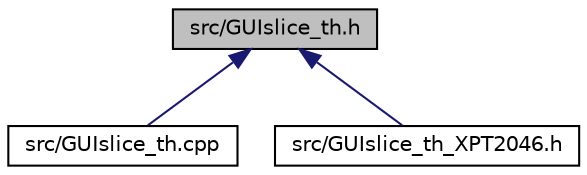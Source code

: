 digraph "src/GUIslice_th.h"
{
  edge [fontname="Helvetica",fontsize="10",labelfontname="Helvetica",labelfontsize="10"];
  node [fontname="Helvetica",fontsize="10",shape=record];
  Node1 [label="src/GUIslice_th.h",height=0.2,width=0.4,color="black", fillcolor="grey75", style="filled" fontcolor="black"];
  Node1 -> Node2 [dir="back",color="midnightblue",fontsize="10",style="solid",fontname="Helvetica"];
  Node2 [label="src/GUIslice_th.cpp",height=0.2,width=0.4,color="black", fillcolor="white", style="filled",URL="$GUIslice__th_8cpp.html"];
  Node1 -> Node3 [dir="back",color="midnightblue",fontsize="10",style="solid",fontname="Helvetica"];
  Node3 [label="src/GUIslice_th_XPT2046.h",height=0.2,width=0.4,color="black", fillcolor="white", style="filled",URL="$GUIslice__th__XPT2046_8h.html"];
}
